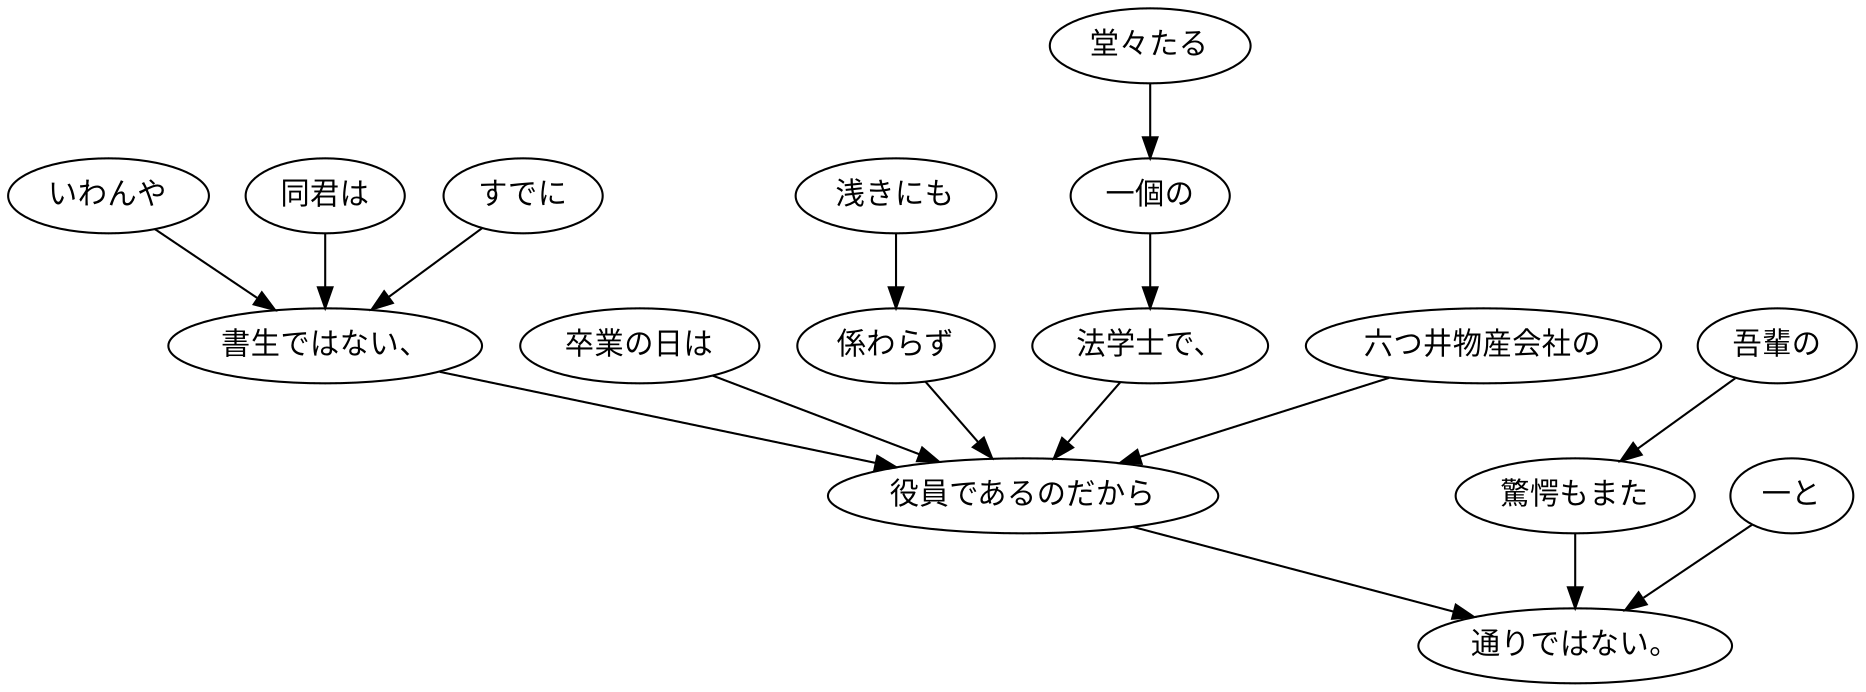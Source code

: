 digraph graph3071 {
	node0 [label="いわんや"];
	node1 [label="同君は"];
	node2 [label="すでに"];
	node3 [label="書生ではない、"];
	node4 [label="卒業の日は"];
	node5 [label="浅きにも"];
	node6 [label="係わらず"];
	node7 [label="堂々たる"];
	node8 [label="一個の"];
	node9 [label="法学士で、"];
	node10 [label="六つ井物産会社の"];
	node11 [label="役員であるのだから"];
	node12 [label="吾輩の"];
	node13 [label="驚愕もまた"];
	node14 [label="一と"];
	node15 [label="通りではない。"];
	node0 -> node3;
	node1 -> node3;
	node2 -> node3;
	node3 -> node11;
	node4 -> node11;
	node5 -> node6;
	node6 -> node11;
	node7 -> node8;
	node8 -> node9;
	node9 -> node11;
	node10 -> node11;
	node11 -> node15;
	node12 -> node13;
	node13 -> node15;
	node14 -> node15;
}
